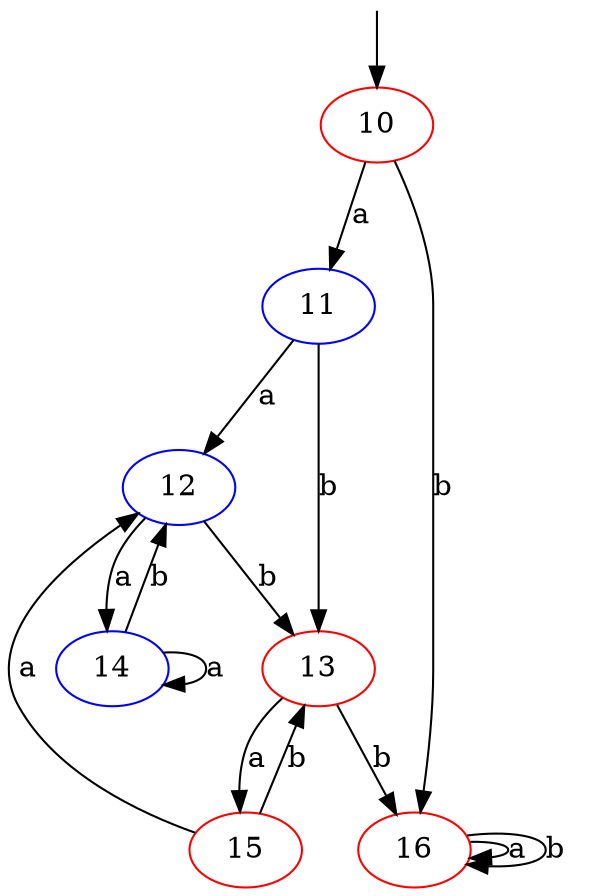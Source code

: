 digraph G{node [color=red;];10;node [color=blue;];11;node [color=blue;];12;node [color=red;];13;node [color=blue;];14;node [color=red;];15;node [color=red;];16;node [shape=none;label="";height=0;width=0;];-1;-1->10;10->11[label="a";];10->16[label="b";];11->12[label="a";];11->13[label="b";];12->14[label="a";];12->13[label="b";];13->15[label="a";];13->16[label="b";];14->14[label="a";];14->12[label="b";];15->12[label="a";];15->13[label="b";];16->16[label="a";];16->16[label="b";];}
